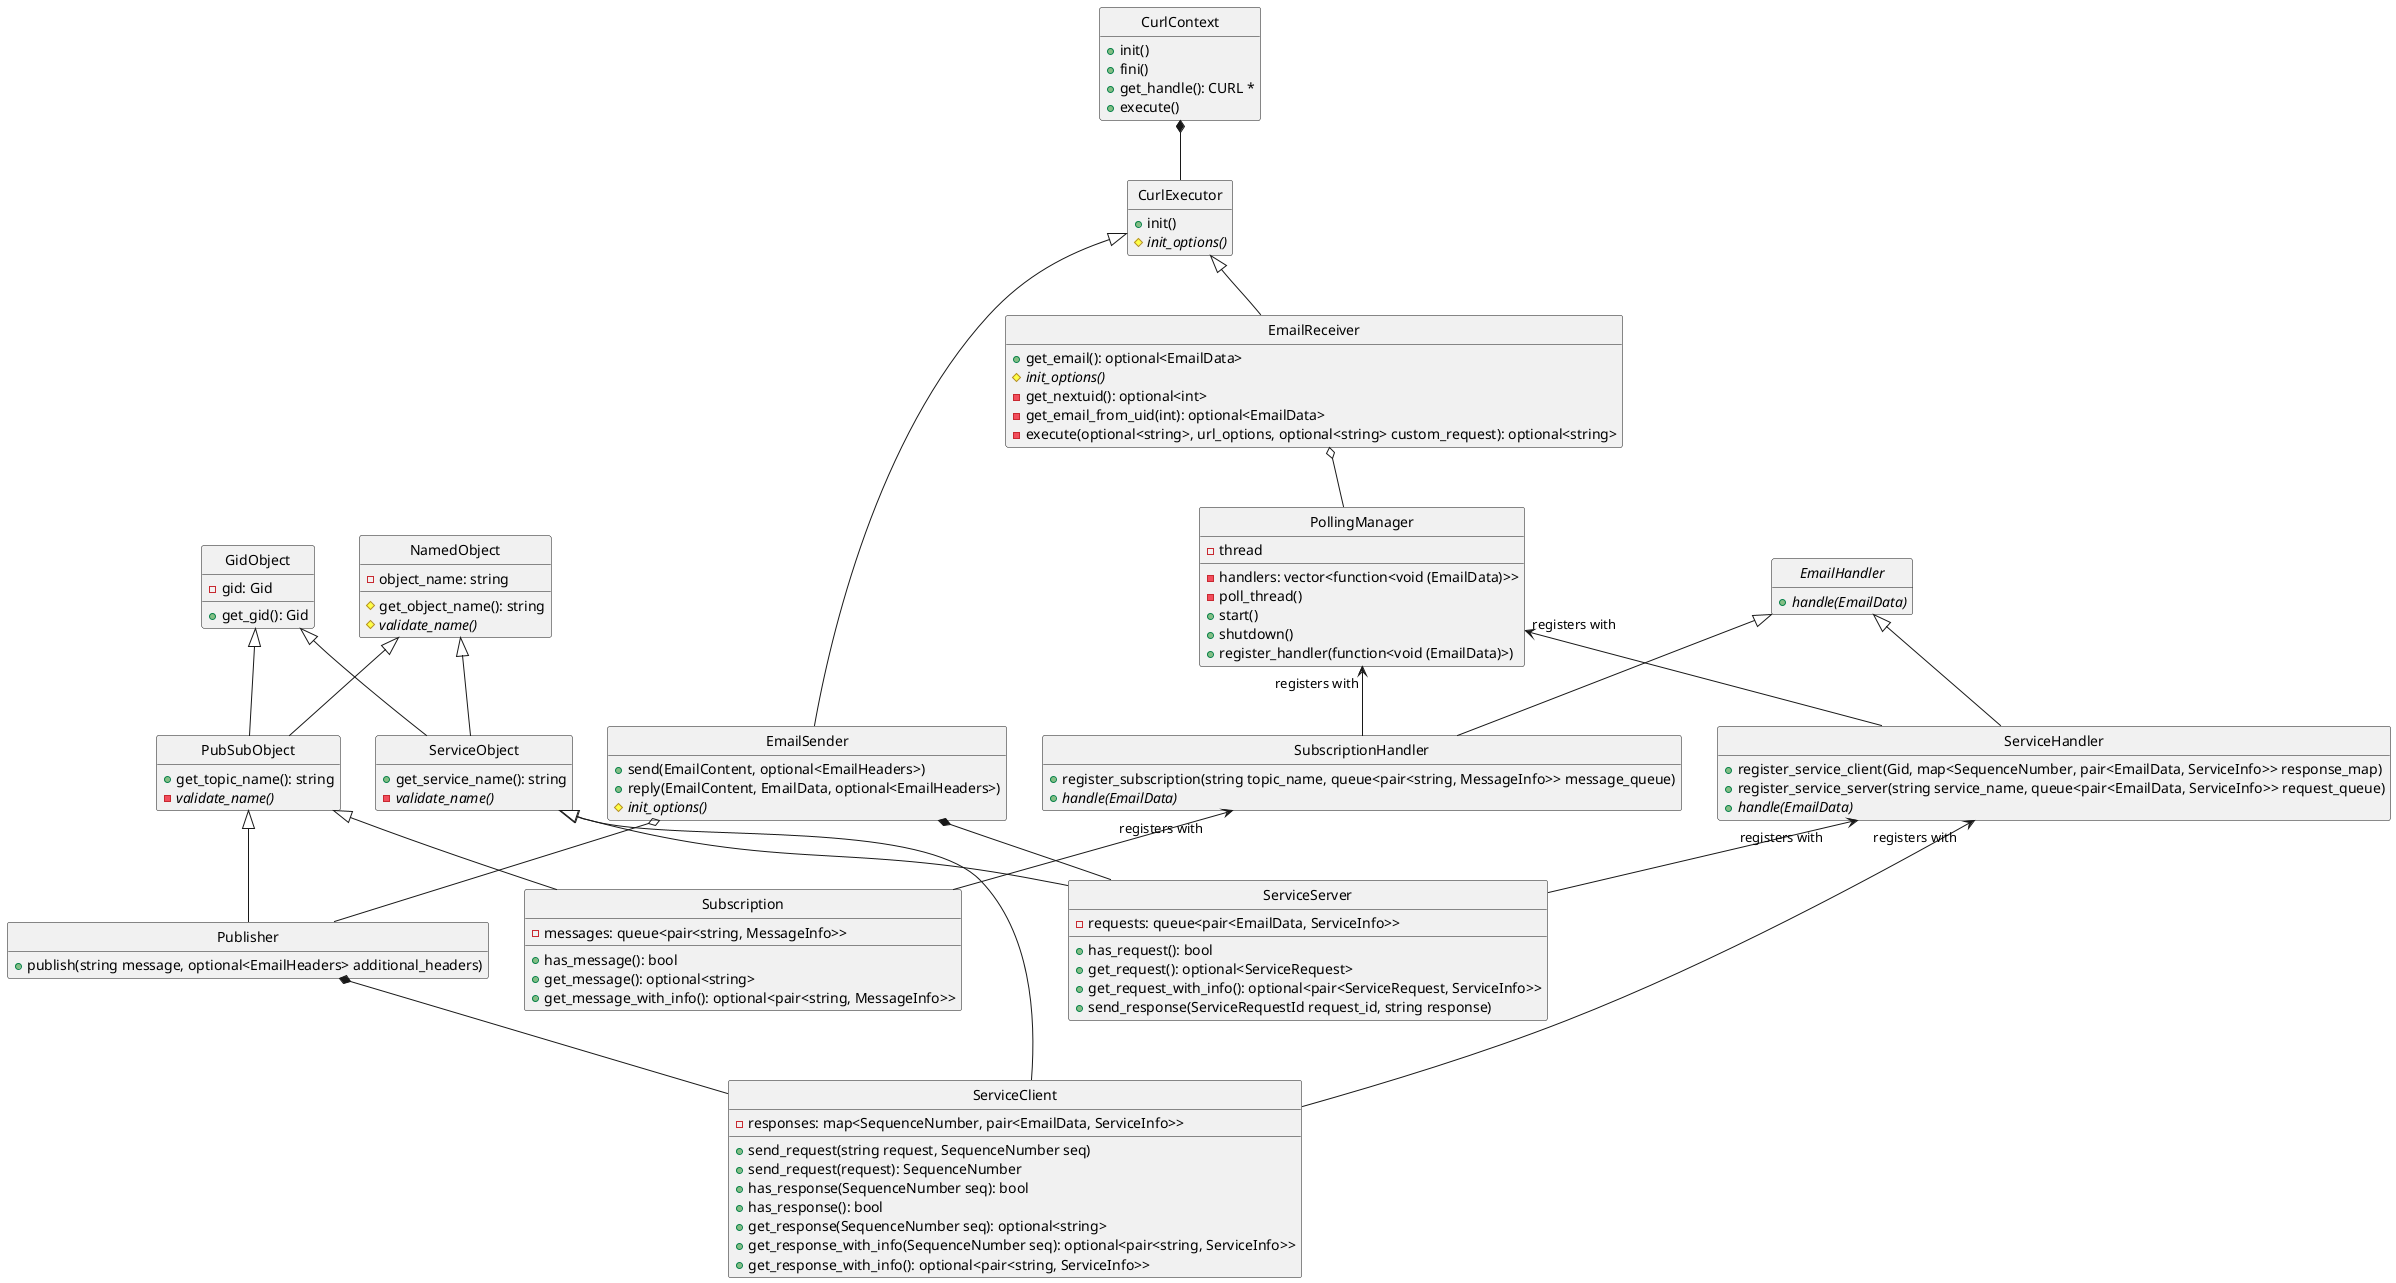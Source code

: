 @startuml

class CurlContext {
   +init()
   +fini()
   +get_handle(): CURL *
   +execute()
}
hide CurlContext fields
hide CurlContext circle

class CurlExecutor {
   +init()
   #init_options() {abstract}
   #context: CurlContext
}
hide CurlExecutor fields
hide CurlExecutor circle
CurlContext *-- CurlExecutor


class EmailSender {
   +send(EmailContent, optional<EmailHeaders>)
   +reply(EmailContent, EmailData, optional<EmailHeaders>)
   #init_options() {abstract}
}
hide EmailSender fields
hide EmailSender circle
CurlExecutor <|-- EmailSender

class EmailReceiver {
   +get_email(): optional<EmailData>
   #init_options() {abstract}
   -get_nextuid(): optional<int>
   -get_email_from_uid(int): optional<EmailData>
   -execute(optional<string>, url_options, optional<string> custom_request): optional<string>
}
hide EmailReceiver fields
hide EmailReceiver circle
CurlExecutor <|-- EmailReceiver


class PollingManager {
   -thread
   -handlers: vector<function<void (EmailData)>>
   -poll_thread()
   +start()
   +shutdown()
   +register_handler(function<void (EmailData)>)
}
EmailReceiver o-- PollingManager
hide PollingManager circle

abstract class EmailHandler {
   +handle(EmailData) {abstract}
}
hide EmailHandler fields
hide EmailHandler circle


class SubscriptionHandler {
   -subscriptions
   +register_subscription(string topic_name, queue<pair<string, MessageInfo>> message_queue)
   +handle(EmailData) {abstract}
}
hide SubscriptionHandler fields
hide SubscriptionHandler circle
EmailHandler <|-- SubscriptionHandler
PollingManager "registers with" <-- SubscriptionHandler

class ServiceHandler {
   -clients
   -servers
   +register_service_client(Gid, map<SequenceNumber, pair<EmailData, ServiceInfo>> response_map)
   +register_service_server(string service_name, queue<pair<EmailData, ServiceInfo>> request_queue)
   +handle(EmailData) {abstract}
}
hide ServiceHandler fields
hide ServiceHandler circle
EmailHandler <|-- ServiceHandler
PollingManager "registers with" <-- ServiceHandler


class GidObject {
   -gid: Gid
   +get_gid(): Gid
}
hide GidObject circle
class NamedObject {
   -object_name: string
   #get_object_name(): string
   #validate_name() {abstract}
}
hide NamedObject circle

class PubSubObject {
   +get_topic_name(): string
   -validate_name() {abstract}
}
hide PubSubObject fields
hide PubSubObject circle
GidObject <|-- PubSubObject
NamedObject <|-- PubSubObject

class ServiceObject {
   +get_service_name(): string
   -validate_name() {abstract}
}
hide ServiceObject fields
hide ServiceObject circle
GidObject <|-- ServiceObject
NamedObject <|-- ServiceObject


class Publisher {
   +publish(string message, optional<EmailHeaders> additional_headers)
}
hide Publisher fields
hide Publisher circle
PubSubObject <|-- Publisher
EmailSender o-- Publisher

class Subscription {
   -messages: queue<pair<string, MessageInfo>>
   +has_message(): bool
   +get_message(): optional<string>
   +get_message_with_info(): optional<pair<string, MessageInfo>>
}
hide Subscription circle
PubSubObject <|-- Subscription
SubscriptionHandler "registers with" <-- Subscription


class ServiceClient {
   -responses: map<SequenceNumber, pair<EmailData, ServiceInfo>>
   +send_request(string request, SequenceNumber seq)
   +send_request(request): SequenceNumber
   +has_response(SequenceNumber seq): bool
   +has_response(): bool
   +get_response(SequenceNumber seq): optional<string>
   +get_response_with_info(SequenceNumber seq): optional<pair<string, ServiceInfo>>
   +get_response_with_info(): optional<pair<string, ServiceInfo>>
}
hide ServiceClient circle
ServiceObject <|-- ServiceClient
Publisher *-- ServiceClient
ServiceHandler "registers with" <-- ServiceClient

class ServiceServer {
   -requests: queue<pair<EmailData, ServiceInfo>>
   +has_request(): bool
   +get_request(): optional<ServiceRequest>
   +get_request_with_info(): optional<pair<ServiceRequest, ServiceInfo>>
   +send_response(ServiceRequestId request_id, string response)
}
hide ServiceServer circle
ServiceObject <|-- ServiceServer
EmailSender *-- ServiceServer
ServiceHandler "registers with" <-- ServiceServer

@enduml